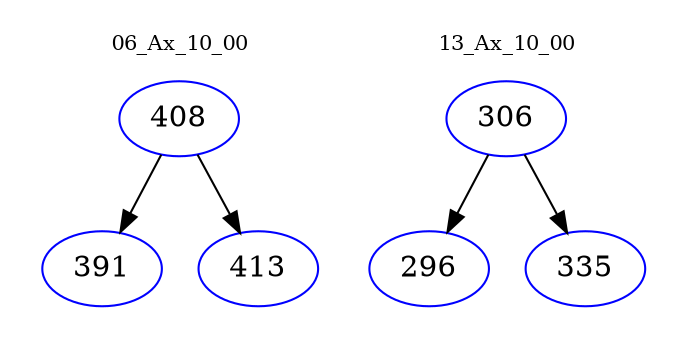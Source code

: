 digraph{
subgraph cluster_0 {
color = white
label = "06_Ax_10_00";
fontsize=10;
T0_408 [label="408", color="blue"]
T0_408 -> T0_391 [color="black"]
T0_391 [label="391", color="blue"]
T0_408 -> T0_413 [color="black"]
T0_413 [label="413", color="blue"]
}
subgraph cluster_1 {
color = white
label = "13_Ax_10_00";
fontsize=10;
T1_306 [label="306", color="blue"]
T1_306 -> T1_296 [color="black"]
T1_296 [label="296", color="blue"]
T1_306 -> T1_335 [color="black"]
T1_335 [label="335", color="blue"]
}
}
